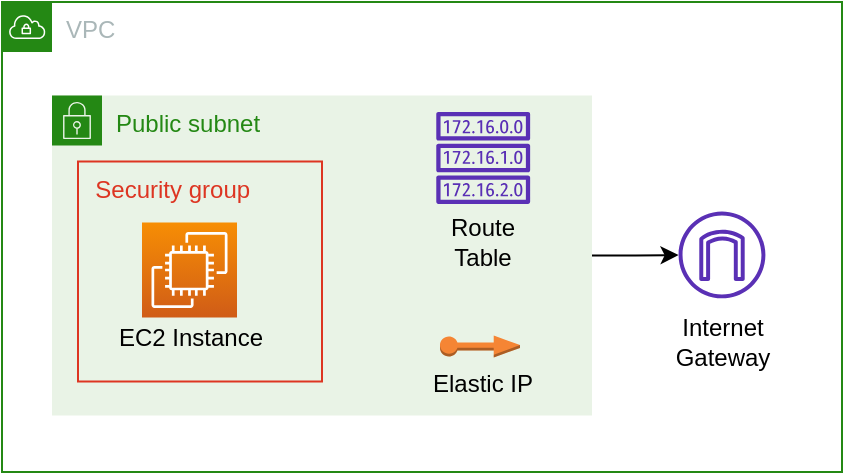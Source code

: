 <mxfile version="14.1.8" type="device"><diagram id="VrJSyCtyyk0UYBWMlAai" name="Page-1"><mxGraphModel dx="621" dy="461" grid="1" gridSize="10" guides="1" tooltips="1" connect="1" arrows="1" fold="1" page="1" pageScale="1" pageWidth="850" pageHeight="1100" background="none" math="0" shadow="0"><root><mxCell id="0"/><mxCell id="1" parent="0"/><mxCell id="lls4c6PotRuVWO8DvVIY-1" value="VPC" style="points=[[0,0],[0.25,0],[0.5,0],[0.75,0],[1,0],[1,0.25],[1,0.5],[1,0.75],[1,1],[0.75,1],[0.5,1],[0.25,1],[0,1],[0,0.75],[0,0.5],[0,0.25]];outlineConnect=0;gradientColor=none;html=1;whiteSpace=wrap;fontSize=12;fontStyle=0;shape=mxgraph.aws4.group;grIcon=mxgraph.aws4.group_vpc;strokeColor=#248814;fillColor=none;verticalAlign=top;align=left;spacingLeft=30;fontColor=#AAB7B8;dashed=0;" parent="1" vertex="1"><mxGeometry x="210" y="355" width="420" height="235" as="geometry"/></mxCell><mxCell id="IHRR78HXV8qzn52dFFDT-25" style="edgeStyle=orthogonalEdgeStyle;rounded=0;orthogonalLoop=1;jettySize=auto;html=1;exitX=1;exitY=0.5;exitDx=0;exitDy=0;" parent="1" source="lls4c6PotRuVWO8DvVIY-3" target="lls4c6PotRuVWO8DvVIY-6" edge="1"><mxGeometry relative="1" as="geometry"/></mxCell><mxCell id="lls4c6PotRuVWO8DvVIY-3" value="Public subnet" style="points=[[0,0],[0.25,0],[0.5,0],[0.75,0],[1,0],[1,0.25],[1,0.5],[1,0.75],[1,1],[0.75,1],[0.5,1],[0.25,1],[0,1],[0,0.75],[0,0.5],[0,0.25]];outlineConnect=0;gradientColor=none;html=1;whiteSpace=wrap;fontSize=12;fontStyle=0;shape=mxgraph.aws4.group;grIcon=mxgraph.aws4.group_security_group;grStroke=0;strokeColor=#248814;fillColor=#E9F3E6;verticalAlign=top;align=left;spacingLeft=30;fontColor=#248814;dashed=0;" parent="1" vertex="1"><mxGeometry x="235" y="401.75" width="270" height="160" as="geometry"/></mxCell><mxCell id="IHRR78HXV8qzn52dFFDT-9" value="  Security group" style="fillColor=none;strokeColor=#DD3522;verticalAlign=top;fontStyle=0;fontColor=#DD3522;align=left;" parent="1" vertex="1"><mxGeometry x="248" y="434.75" width="122" height="110" as="geometry"/></mxCell><mxCell id="77z5uRKux0K7pmdnF5RB-4" value="EC2 Instance" style="text;html=1;resizable=0;autosize=1;align=center;verticalAlign=middle;points=[];fillColor=none;strokeColor=none;rounded=0;" parent="1" vertex="1"><mxGeometry x="258.75" y="512.75" width="90" height="20" as="geometry"/></mxCell><mxCell id="lls4c6PotRuVWO8DvVIY-4" value="" style="outlineConnect=0;fontColor=#232F3E;gradientColor=#F78E04;gradientDirection=north;fillColor=#D05C17;strokeColor=#ffffff;dashed=0;verticalLabelPosition=bottom;verticalAlign=top;align=center;html=1;fontSize=12;fontStyle=0;aspect=fixed;shape=mxgraph.aws4.resourceIcon;resIcon=mxgraph.aws4.ec2;" parent="1" vertex="1"><mxGeometry x="280" y="465.25" width="47.5" height="47.5" as="geometry"/></mxCell><mxCell id="IHRR78HXV8qzn52dFFDT-10" value="" style="group" parent="1" vertex="1" connectable="0"><mxGeometry x="425" y="410" width="50" height="79.5" as="geometry"/></mxCell><mxCell id="lls4c6PotRuVWO8DvVIY-5" value="" style="outlineConnect=0;fontColor=#232F3E;gradientColor=none;fillColor=#5A30B5;strokeColor=none;dashed=0;verticalLabelPosition=bottom;verticalAlign=top;align=center;html=1;fontSize=12;fontStyle=0;aspect=fixed;pointerEvents=1;shape=mxgraph.aws4.route_table;" parent="IHRR78HXV8qzn52dFFDT-10" vertex="1"><mxGeometry x="2" width="47.21" height="46" as="geometry"/></mxCell><mxCell id="lls4c6PotRuVWO8DvVIY-9" value="Route &lt;br&gt;Table" style="text;html=1;resizable=0;autosize=1;align=center;verticalAlign=middle;points=[];fillColor=none;strokeColor=none;rounded=0;" parent="IHRR78HXV8qzn52dFFDT-10" vertex="1"><mxGeometry y="49.5" width="50" height="30" as="geometry"/></mxCell><mxCell id="IHRR78HXV8qzn52dFFDT-17" value="" style="outlineConnect=0;dashed=0;verticalLabelPosition=bottom;verticalAlign=top;align=center;html=1;shape=mxgraph.aws3.elastic_ip;fillColor=#F58534;gradientColor=none;" parent="1" vertex="1"><mxGeometry x="429" y="521.75" width="40" height="10.98" as="geometry"/></mxCell><mxCell id="IHRR78HXV8qzn52dFFDT-22" value="Elastic IP" style="text;html=1;resizable=0;autosize=1;align=center;verticalAlign=middle;points=[];fillColor=none;strokeColor=none;rounded=0;" parent="1" vertex="1"><mxGeometry x="415" y="535.75" width="70" height="20" as="geometry"/></mxCell><mxCell id="IHRR78HXV8qzn52dFFDT-24" value="" style="group" parent="1" vertex="1" connectable="0"><mxGeometry x="540" y="459.75" width="60" height="80.001" as="geometry"/></mxCell><mxCell id="lls4c6PotRuVWO8DvVIY-6" value="" style="outlineConnect=0;fontColor=#232F3E;fillColor=#5A30B5;strokeColor=none;dashed=0;verticalLabelPosition=bottom;verticalAlign=top;align=center;html=1;fontSize=12;fontStyle=0;aspect=fixed;pointerEvents=1;shape=mxgraph.aws4.internet_gateway;sketch=0;" parent="IHRR78HXV8qzn52dFFDT-24" vertex="1"><mxGeometry x="8.286" width="43.421" height="43.421" as="geometry"/></mxCell><mxCell id="lls4c6PotRuVWO8DvVIY-11" value="Internet&lt;br&gt;Gateway" style="text;html=1;resizable=0;autosize=1;align=center;verticalAlign=middle;points=[];fillColor=none;strokeColor=none;rounded=0;" parent="IHRR78HXV8qzn52dFFDT-24" vertex="1"><mxGeometry y="50.001" width="60" height="30" as="geometry"/></mxCell></root></mxGraphModel></diagram></mxfile>
